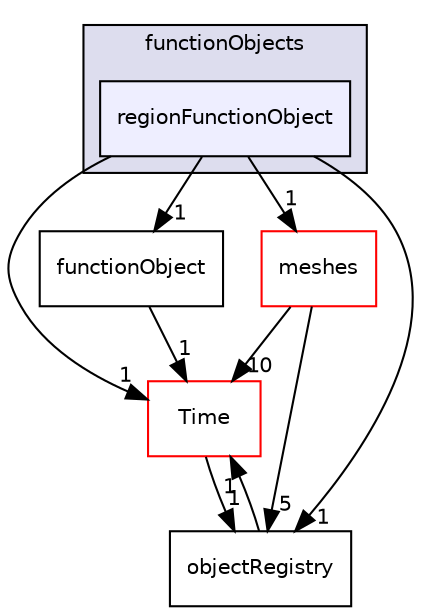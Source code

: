 digraph "src/OpenFOAM/db/functionObjects/regionFunctionObject" {
  bgcolor=transparent;
  compound=true
  node [ fontsize="10", fontname="Helvetica"];
  edge [ labelfontsize="10", labelfontname="Helvetica"];
  subgraph clusterdir_b1391b8691e21d3cff54e51a698f3c2b {
    graph [ bgcolor="#ddddee", pencolor="black", label="functionObjects" fontname="Helvetica", fontsize="10", URL="dir_b1391b8691e21d3cff54e51a698f3c2b.html"]
  dir_f8363c5cc1033c6f991ab7c82c384c85 [shape=box, label="regionFunctionObject", style="filled", fillcolor="#eeeeff", pencolor="black", URL="dir_f8363c5cc1033c6f991ab7c82c384c85.html"];
  }
  dir_ec5b63092fb55ef516ddf05b3841c89d [shape=box label="Time" color="red" URL="dir_ec5b63092fb55ef516ddf05b3841c89d.html"];
  dir_aa2423979fb45fc41c393a5db370ab21 [shape=box label="meshes" color="red" URL="dir_aa2423979fb45fc41c393a5db370ab21.html"];
  dir_f80fc3e4842cbab48cb780bc6e6d033e [shape=box label="objectRegistry" URL="dir_f80fc3e4842cbab48cb780bc6e6d033e.html"];
  dir_54771b73ae8d00c119965aead573f78a [shape=box label="functionObject" URL="dir_54771b73ae8d00c119965aead573f78a.html"];
  dir_f8363c5cc1033c6f991ab7c82c384c85->dir_ec5b63092fb55ef516ddf05b3841c89d [headlabel="1", labeldistance=1.5 headhref="dir_002012_002043.html"];
  dir_f8363c5cc1033c6f991ab7c82c384c85->dir_aa2423979fb45fc41c393a5db370ab21 [headlabel="1", labeldistance=1.5 headhref="dir_002012_002260.html"];
  dir_f8363c5cc1033c6f991ab7c82c384c85->dir_f80fc3e4842cbab48cb780bc6e6d033e [headlabel="1", labeldistance=1.5 headhref="dir_002012_002038.html"];
  dir_f8363c5cc1033c6f991ab7c82c384c85->dir_54771b73ae8d00c119965aead573f78a [headlabel="1", labeldistance=1.5 headhref="dir_002012_002008.html"];
  dir_ec5b63092fb55ef516ddf05b3841c89d->dir_f80fc3e4842cbab48cb780bc6e6d033e [headlabel="1", labeldistance=1.5 headhref="dir_002043_002038.html"];
  dir_aa2423979fb45fc41c393a5db370ab21->dir_ec5b63092fb55ef516ddf05b3841c89d [headlabel="10", labeldistance=1.5 headhref="dir_002260_002043.html"];
  dir_aa2423979fb45fc41c393a5db370ab21->dir_f80fc3e4842cbab48cb780bc6e6d033e [headlabel="5", labeldistance=1.5 headhref="dir_002260_002038.html"];
  dir_f80fc3e4842cbab48cb780bc6e6d033e->dir_ec5b63092fb55ef516ddf05b3841c89d [headlabel="1", labeldistance=1.5 headhref="dir_002038_002043.html"];
  dir_54771b73ae8d00c119965aead573f78a->dir_ec5b63092fb55ef516ddf05b3841c89d [headlabel="1", labeldistance=1.5 headhref="dir_002008_002043.html"];
}
